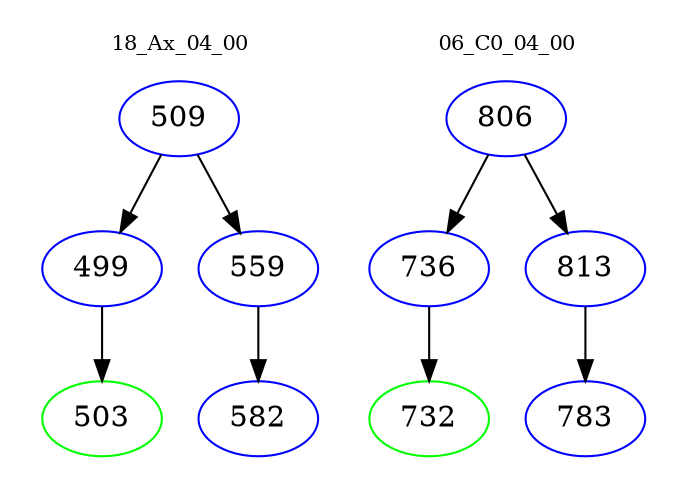 digraph{
subgraph cluster_0 {
color = white
label = "18_Ax_04_00";
fontsize=10;
T0_509 [label="509", color="blue"]
T0_509 -> T0_499 [color="black"]
T0_499 [label="499", color="blue"]
T0_499 -> T0_503 [color="black"]
T0_503 [label="503", color="green"]
T0_509 -> T0_559 [color="black"]
T0_559 [label="559", color="blue"]
T0_559 -> T0_582 [color="black"]
T0_582 [label="582", color="blue"]
}
subgraph cluster_1 {
color = white
label = "06_C0_04_00";
fontsize=10;
T1_806 [label="806", color="blue"]
T1_806 -> T1_736 [color="black"]
T1_736 [label="736", color="blue"]
T1_736 -> T1_732 [color="black"]
T1_732 [label="732", color="green"]
T1_806 -> T1_813 [color="black"]
T1_813 [label="813", color="blue"]
T1_813 -> T1_783 [color="black"]
T1_783 [label="783", color="blue"]
}
}
